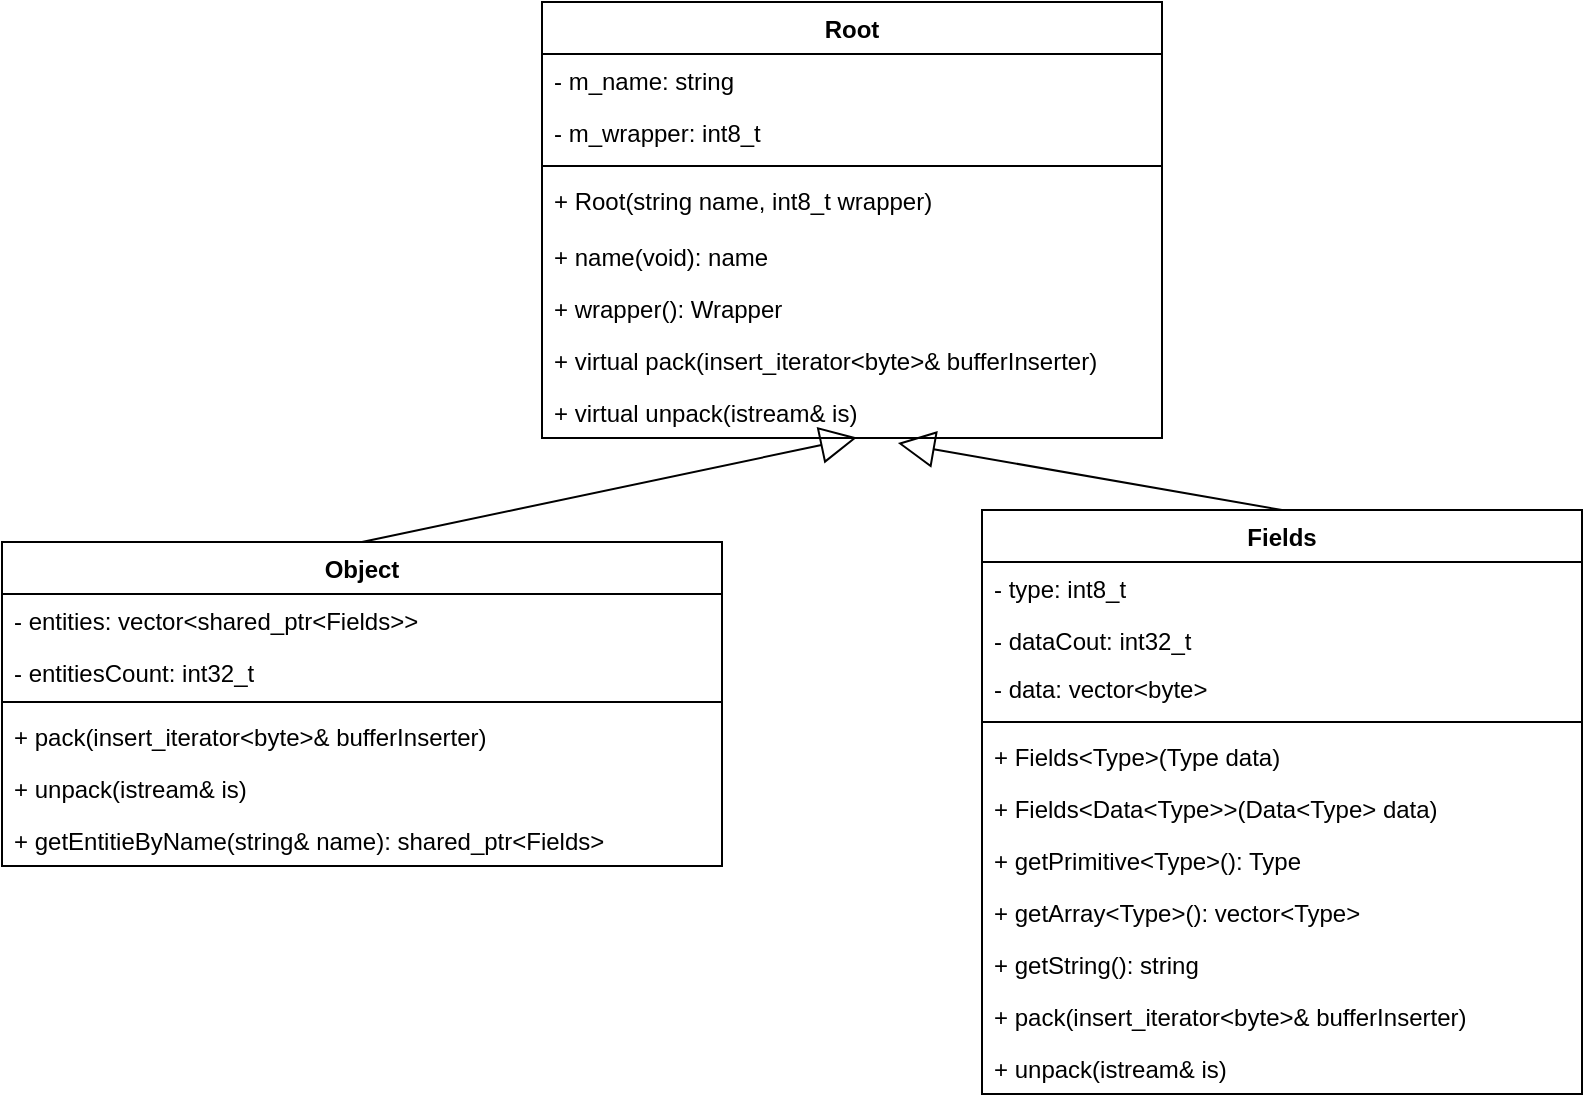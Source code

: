 <mxfile>
    <diagram id="h_t8-vJhTQemrKb3b-n1" name="Object model">
        <mxGraphModel dx="1195" dy="689" grid="1" gridSize="10" guides="1" tooltips="1" connect="1" arrows="1" fold="1" page="1" pageScale="1" pageWidth="850" pageHeight="1100" math="0" shadow="0">
            <root>
                <mxCell id="0"/>
                <mxCell id="1" parent="0"/>
                <mxCell id="6" value="Root&#10;" style="swimlane;fontStyle=1;align=center;verticalAlign=top;childLayout=stackLayout;horizontal=1;startSize=26;horizontalStack=0;resizeParent=1;resizeParentMax=0;resizeLast=0;collapsible=1;marginBottom=0;" parent="1" vertex="1">
                    <mxGeometry x="290" y="330" width="310" height="218" as="geometry"/>
                </mxCell>
                <mxCell id="10" value="- m_name: string&#10;" style="text;strokeColor=none;fillColor=none;align=left;verticalAlign=top;spacingLeft=4;spacingRight=4;overflow=hidden;rotatable=0;points=[[0,0.5],[1,0.5]];portConstraint=eastwest;" parent="6" vertex="1">
                    <mxGeometry y="26" width="310" height="26" as="geometry"/>
                </mxCell>
                <mxCell id="11" value="- m_wrapper: int8_t&#10;&#10;&#10;" style="text;strokeColor=none;fillColor=none;align=left;verticalAlign=top;spacingLeft=4;spacingRight=4;overflow=hidden;rotatable=0;points=[[0,0.5],[1,0.5]];portConstraint=eastwest;" parent="6" vertex="1">
                    <mxGeometry y="52" width="310" height="26" as="geometry"/>
                </mxCell>
                <mxCell id="8" value="" style="line;strokeWidth=1;fillColor=none;align=left;verticalAlign=middle;spacingTop=-1;spacingLeft=3;spacingRight=3;rotatable=0;labelPosition=right;points=[];portConstraint=eastwest;strokeColor=inherit;" parent="6" vertex="1">
                    <mxGeometry y="78" width="310" height="8" as="geometry"/>
                </mxCell>
                <mxCell id="16" value="+ Root(string name, int8_t wrapper)" style="text;strokeColor=none;fillColor=none;align=left;verticalAlign=top;spacingLeft=4;spacingRight=4;overflow=hidden;rotatable=0;points=[[0,0.5],[1,0.5]];portConstraint=eastwest;" parent="6" vertex="1">
                    <mxGeometry y="86" width="310" height="28" as="geometry"/>
                </mxCell>
                <mxCell id="9" value="+ name(void): name " style="text;strokeColor=none;fillColor=none;align=left;verticalAlign=top;spacingLeft=4;spacingRight=4;overflow=hidden;rotatable=0;points=[[0,0.5],[1,0.5]];portConstraint=eastwest;" parent="6" vertex="1">
                    <mxGeometry y="114" width="310" height="26" as="geometry"/>
                </mxCell>
                <mxCell id="66" value="+ wrapper(): Wrapper" style="text;strokeColor=none;fillColor=none;align=left;verticalAlign=top;spacingLeft=4;spacingRight=4;overflow=hidden;rotatable=0;points=[[0,0.5],[1,0.5]];portConstraint=eastwest;" parent="6" vertex="1">
                    <mxGeometry y="140" width="310" height="26" as="geometry"/>
                </mxCell>
                <mxCell id="34" value="+ virtual pack(insert_iterator&lt;byte&gt;&amp; bufferInserter)" style="text;strokeColor=none;fillColor=none;align=left;verticalAlign=top;spacingLeft=4;spacingRight=4;overflow=hidden;rotatable=0;points=[[0,0.5],[1,0.5]];portConstraint=eastwest;" parent="6" vertex="1">
                    <mxGeometry y="166" width="310" height="26" as="geometry"/>
                </mxCell>
                <mxCell id="23" value="+ virtual unpack(istream&amp; is)" style="text;strokeColor=none;fillColor=none;align=left;verticalAlign=top;spacingLeft=4;spacingRight=4;overflow=hidden;rotatable=0;points=[[0,0.5],[1,0.5]];portConstraint=eastwest;" parent="6" vertex="1">
                    <mxGeometry y="192" width="310" height="26" as="geometry"/>
                </mxCell>
                <mxCell id="17" value="Fields" style="swimlane;fontStyle=1;align=center;verticalAlign=top;childLayout=stackLayout;horizontal=1;startSize=26;horizontalStack=0;resizeParent=1;resizeParentMax=0;resizeLast=0;collapsible=1;marginBottom=0;" parent="1" vertex="1">
                    <mxGeometry x="510" y="584" width="300" height="292" as="geometry"/>
                </mxCell>
                <mxCell id="22" value="- type: int8_t" style="text;strokeColor=none;fillColor=none;align=left;verticalAlign=top;spacingLeft=4;spacingRight=4;overflow=hidden;rotatable=0;points=[[0,0.5],[1,0.5]];portConstraint=eastwest;" parent="17" vertex="1">
                    <mxGeometry y="26" width="300" height="26" as="geometry"/>
                </mxCell>
                <mxCell id="24" value="- dataCout: int32_t" style="text;strokeColor=none;fillColor=none;align=left;verticalAlign=top;spacingLeft=4;spacingRight=4;overflow=hidden;rotatable=0;points=[[0,0.5],[1,0.5]];portConstraint=eastwest;" parent="17" vertex="1">
                    <mxGeometry y="52" width="300" height="24" as="geometry"/>
                </mxCell>
                <mxCell id="18" value="- data: vector&lt;byte&gt; " style="text;strokeColor=none;fillColor=none;align=left;verticalAlign=top;spacingLeft=4;spacingRight=4;overflow=hidden;rotatable=0;points=[[0,0.5],[1,0.5]];portConstraint=eastwest;" parent="17" vertex="1">
                    <mxGeometry y="76" width="300" height="26" as="geometry"/>
                </mxCell>
                <mxCell id="19" value="" style="line;strokeWidth=1;fillColor=none;align=left;verticalAlign=middle;spacingTop=-1;spacingLeft=3;spacingRight=3;rotatable=0;labelPosition=right;points=[];portConstraint=eastwest;strokeColor=inherit;" parent="17" vertex="1">
                    <mxGeometry y="102" width="300" height="8" as="geometry"/>
                </mxCell>
                <mxCell id="20" value="+ Fields&lt;Type&gt;(Type data)" style="text;strokeColor=none;fillColor=none;align=left;verticalAlign=top;spacingLeft=4;spacingRight=4;overflow=hidden;rotatable=0;points=[[0,0.5],[1,0.5]];portConstraint=eastwest;" parent="17" vertex="1">
                    <mxGeometry y="110" width="300" height="26" as="geometry"/>
                </mxCell>
                <mxCell id="25" value="+ Fields&lt;Data&lt;Type&gt;&gt;(Data&lt;Type&gt; data)" style="text;strokeColor=none;fillColor=none;align=left;verticalAlign=top;spacingLeft=4;spacingRight=4;overflow=hidden;rotatable=0;points=[[0,0.5],[1,0.5]];portConstraint=eastwest;" parent="17" vertex="1">
                    <mxGeometry y="136" width="300" height="26" as="geometry"/>
                </mxCell>
                <mxCell id="36" value="+ getPrimitive&lt;Type&gt;(): Type" style="text;strokeColor=none;fillColor=none;align=left;verticalAlign=top;spacingLeft=4;spacingRight=4;overflow=hidden;rotatable=0;points=[[0,0.5],[1,0.5]];portConstraint=eastwest;" parent="17" vertex="1">
                    <mxGeometry y="162" width="300" height="26" as="geometry"/>
                </mxCell>
                <mxCell id="37" value="+ getArray&lt;Type&gt;(): vector&lt;Type&gt;" style="text;strokeColor=none;fillColor=none;align=left;verticalAlign=top;spacingLeft=4;spacingRight=4;overflow=hidden;rotatable=0;points=[[0,0.5],[1,0.5]];portConstraint=eastwest;" parent="17" vertex="1">
                    <mxGeometry y="188" width="300" height="26" as="geometry"/>
                </mxCell>
                <mxCell id="67" value="+ getString(): string" style="text;strokeColor=none;fillColor=none;align=left;verticalAlign=top;spacingLeft=4;spacingRight=4;overflow=hidden;rotatable=0;points=[[0,0.5],[1,0.5]];portConstraint=eastwest;" vertex="1" parent="17">
                    <mxGeometry y="214" width="300" height="26" as="geometry"/>
                </mxCell>
                <mxCell id="64" value="+ pack(insert_iterator&lt;byte&gt;&amp; bufferInserter)" style="text;strokeColor=none;fillColor=none;align=left;verticalAlign=top;spacingLeft=4;spacingRight=4;overflow=hidden;rotatable=0;points=[[0,0.5],[1,0.5]];portConstraint=eastwest;" parent="17" vertex="1">
                    <mxGeometry y="240" width="300" height="26" as="geometry"/>
                </mxCell>
                <mxCell id="65" value="+ unpack(istream&amp; is)" style="text;strokeColor=none;fillColor=none;align=left;verticalAlign=top;spacingLeft=4;spacingRight=4;overflow=hidden;rotatable=0;points=[[0,0.5],[1,0.5]];portConstraint=eastwest;" parent="17" vertex="1">
                    <mxGeometry y="266" width="300" height="26" as="geometry"/>
                </mxCell>
                <mxCell id="44" value="" style="endArrow=block;endSize=16;endFill=0;html=1;entryX=0.574;entryY=1.097;entryDx=0;entryDy=0;entryPerimeter=0;exitX=0.5;exitY=0;exitDx=0;exitDy=0;" parent="1" source="17" target="23" edge="1">
                    <mxGeometry width="160" relative="1" as="geometry">
                        <mxPoint x="605.0" y="640" as="sourcePoint"/>
                        <mxPoint x="507.117" y="532" as="targetPoint"/>
                    </mxGeometry>
                </mxCell>
                <mxCell id="45" value="Object" style="swimlane;fontStyle=1;align=center;verticalAlign=top;childLayout=stackLayout;horizontal=1;startSize=26;horizontalStack=0;resizeParent=1;resizeParentMax=0;resizeLast=0;collapsible=1;marginBottom=0;" parent="1" vertex="1">
                    <mxGeometry x="20" y="600" width="360" height="162" as="geometry"/>
                </mxCell>
                <mxCell id="46" value="- entities: vector&lt;shared_ptr&lt;Fields&gt;&gt;" style="text;strokeColor=none;fillColor=none;align=left;verticalAlign=top;spacingLeft=4;spacingRight=4;overflow=hidden;rotatable=0;points=[[0,0.5],[1,0.5]];portConstraint=eastwest;" parent="45" vertex="1">
                    <mxGeometry y="26" width="360" height="26" as="geometry"/>
                </mxCell>
                <mxCell id="53" value="- entitiesCount: int32_t" style="text;strokeColor=none;fillColor=none;align=left;verticalAlign=top;spacingLeft=4;spacingRight=4;overflow=hidden;rotatable=0;points=[[0,0.5],[1,0.5]];portConstraint=eastwest;" parent="45" vertex="1">
                    <mxGeometry y="52" width="360" height="24" as="geometry"/>
                </mxCell>
                <mxCell id="47" value="" style="line;strokeWidth=1;fillColor=none;align=left;verticalAlign=middle;spacingTop=-1;spacingLeft=3;spacingRight=3;rotatable=0;labelPosition=right;points=[];portConstraint=eastwest;strokeColor=inherit;" parent="45" vertex="1">
                    <mxGeometry y="76" width="360" height="8" as="geometry"/>
                </mxCell>
                <mxCell id="52" value="+ pack(insert_iterator&lt;byte&gt;&amp; bufferInserter)" style="text;strokeColor=none;fillColor=none;align=left;verticalAlign=top;spacingLeft=4;spacingRight=4;overflow=hidden;rotatable=0;points=[[0,0.5],[1,0.5]];portConstraint=eastwest;" parent="45" vertex="1">
                    <mxGeometry y="84" width="360" height="26" as="geometry"/>
                </mxCell>
                <mxCell id="51" value="+ unpack(istream&amp; is)" style="text;strokeColor=none;fillColor=none;align=left;verticalAlign=top;spacingLeft=4;spacingRight=4;overflow=hidden;rotatable=0;points=[[0,0.5],[1,0.5]];portConstraint=eastwest;" parent="45" vertex="1">
                    <mxGeometry y="110" width="360" height="26" as="geometry"/>
                </mxCell>
                <mxCell id="60" value="+ getEntitieByName(string&amp; name): shared_ptr&lt;Fields&gt;" style="text;strokeColor=none;fillColor=none;align=left;verticalAlign=top;spacingLeft=4;spacingRight=4;overflow=hidden;rotatable=0;points=[[0,0.5],[1,0.5]];portConstraint=eastwest;" parent="45" vertex="1">
                    <mxGeometry y="136" width="360" height="26" as="geometry"/>
                </mxCell>
                <mxCell id="61" value="" style="endArrow=block;endSize=16;endFill=0;html=1;entryX=0.508;entryY=0.991;entryDx=0;entryDy=0;entryPerimeter=0;exitX=0.5;exitY=0;exitDx=0;exitDy=0;" parent="1" source="45" target="23" edge="1">
                    <mxGeometry width="160" relative="1" as="geometry">
                        <mxPoint x="610" y="640" as="sourcePoint"/>
                        <mxPoint x="477.94" y="534.522" as="targetPoint"/>
                    </mxGeometry>
                </mxCell>
            </root>
        </mxGraphModel>
    </diagram>
</mxfile>